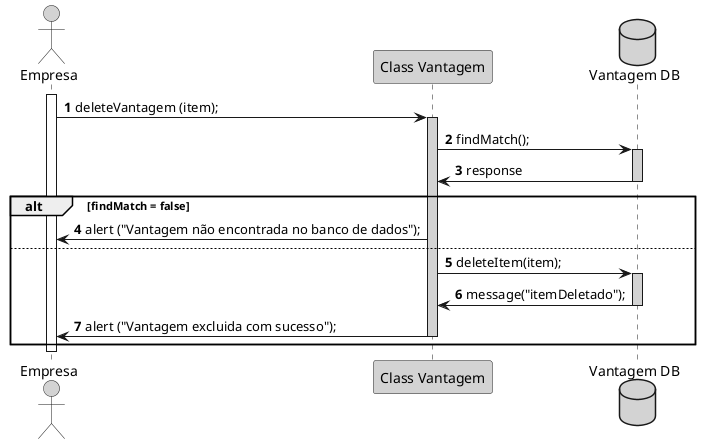@startuml

actor Empresa as empresa #lightgrey
participant "Class Vantagem" as vantagemCL #lightgrey
database "Vantagem DB" as vantagemDB #lightgrey

' Deletar uma vantagem
autonumber
activate empresa
empresa -> vantagemCL : deleteVantagem (item);
activate vantagemCL  #lightgrey

vantagemCL -> vantagemDB : findMatch();
activate vantagemDB  #lightgrey
vantagemDB -> vantagemCL : response
deactivate vantagemDB

alt findMatch = false
   vantagemCL -> empresa :alert ("Vantagem não encontrada no banco de dados");
else
    vantagemCL -> vantagemDB : deleteItem(item);
    activate vantagemDB  #lightgrey
    vantagemDB -> vantagemCL : message("itemDeletado");
    deactivate vantagemDB
    vantagemCL -> empresa :alert ("Vantagem excluida com sucesso");
    deactivate vantagemCL
end
deactivate empresa

@enduml